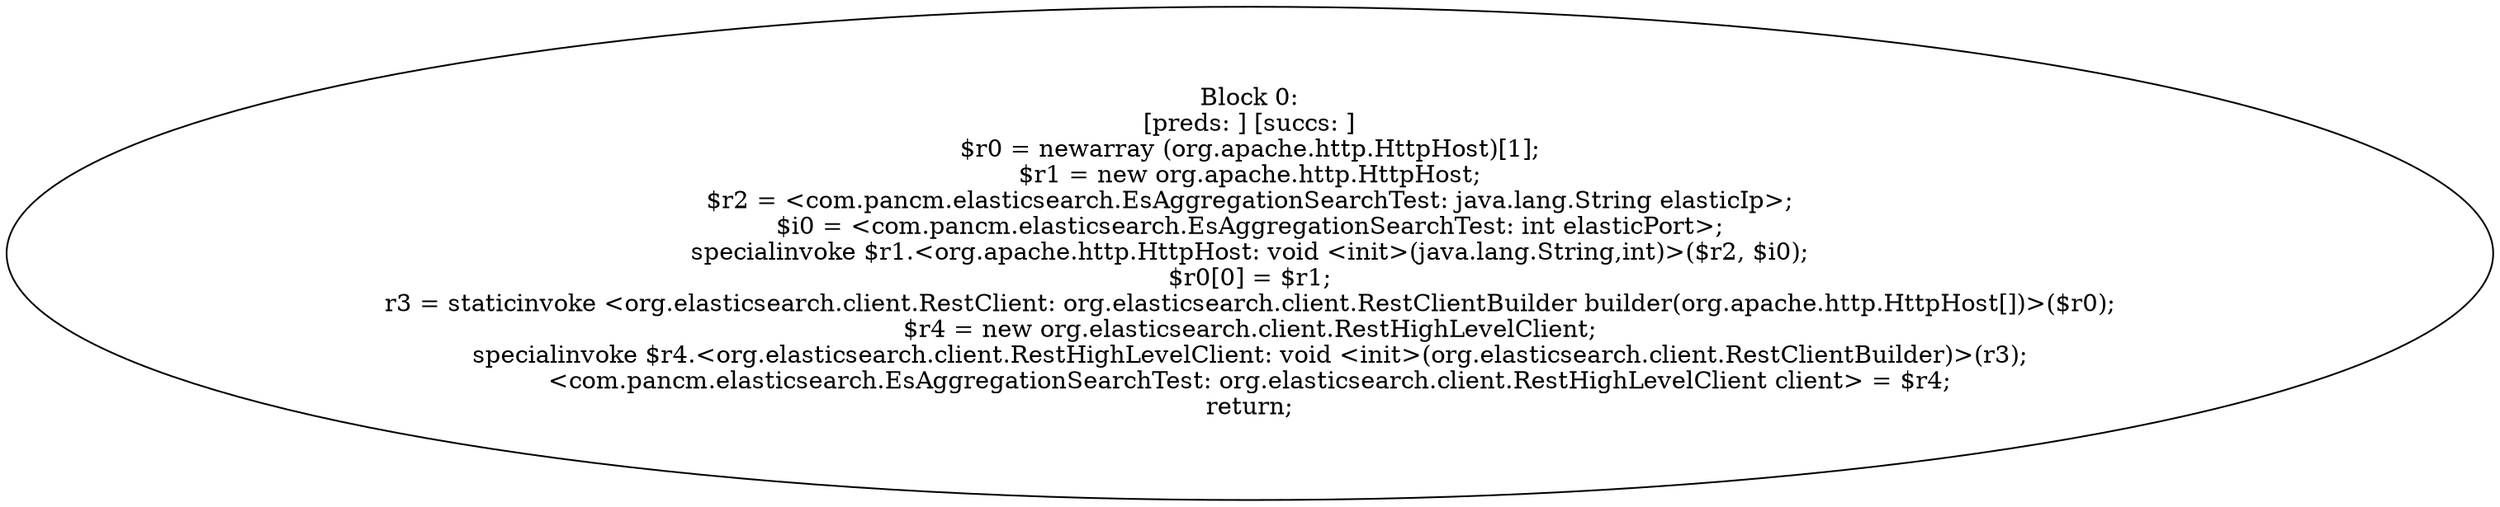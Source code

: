 digraph "unitGraph" {
    "Block 0:
[preds: ] [succs: ]
$r0 = newarray (org.apache.http.HttpHost)[1];
$r1 = new org.apache.http.HttpHost;
$r2 = <com.pancm.elasticsearch.EsAggregationSearchTest: java.lang.String elasticIp>;
$i0 = <com.pancm.elasticsearch.EsAggregationSearchTest: int elasticPort>;
specialinvoke $r1.<org.apache.http.HttpHost: void <init>(java.lang.String,int)>($r2, $i0);
$r0[0] = $r1;
r3 = staticinvoke <org.elasticsearch.client.RestClient: org.elasticsearch.client.RestClientBuilder builder(org.apache.http.HttpHost[])>($r0);
$r4 = new org.elasticsearch.client.RestHighLevelClient;
specialinvoke $r4.<org.elasticsearch.client.RestHighLevelClient: void <init>(org.elasticsearch.client.RestClientBuilder)>(r3);
<com.pancm.elasticsearch.EsAggregationSearchTest: org.elasticsearch.client.RestHighLevelClient client> = $r4;
return;
"
}
